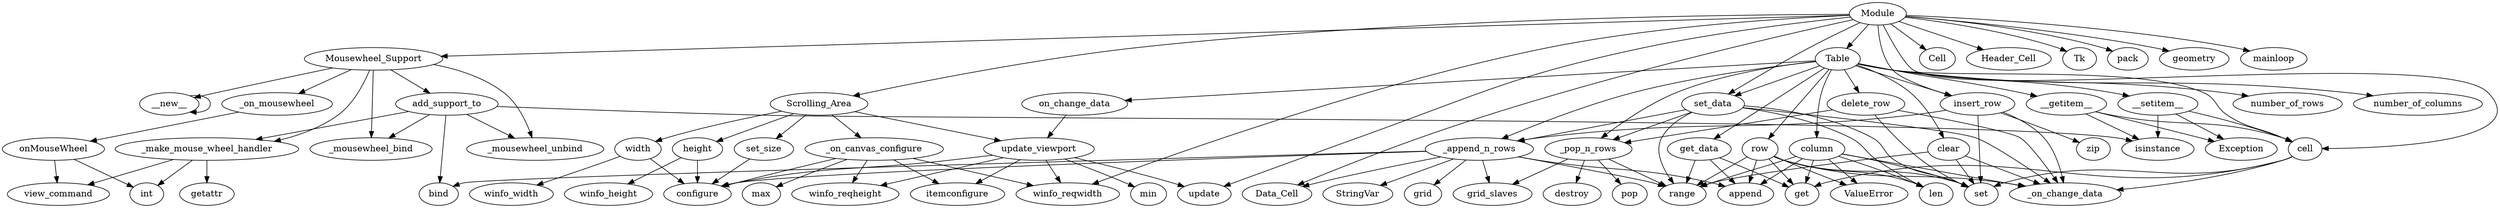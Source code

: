 digraph  {
__new__;
_on_mousewheel;
onMouseWheel;
_mousewheel_bind;
_mousewheel_unbind;
add_support_to;
_make_mouse_wheel_handler;
bind;
isinstance;
view_command;
int;
getattr;
width;
winfo_width;
configure;
height;
winfo_height;
set_size;
_on_canvas_configure;
max;
winfo_reqwidth;
winfo_reqheight;
itemconfigure;
update_viewport;
update;
min;
on_change_data;
_append_n_rows;
range;
StringVar;
append;
Data_Cell;
grid;
grid_slaves;
_pop_n_rows;
destroy;
pop;
set_data;
len;
set;
_on_change_data;
get_data;
get;
number_of_rows;
number_of_columns;
row;
ValueError;
column;
clear;
delete_row;
insert_row;
zip;
cell;
__getitem__;
Exception;
__setitem__;
Module;
Mousewheel_Support;
Scrolling_Area;
Cell;
Header_Cell;
Table;
Tk;
pack;
geometry;
mainloop;
__new__ -> __new__;
_on_mousewheel -> onMouseWheel;
onMouseWheel -> view_command;
onMouseWheel -> int;
add_support_to -> _make_mouse_wheel_handler;
add_support_to -> bind;
add_support_to -> _mousewheel_bind;
add_support_to -> _mousewheel_unbind;
add_support_to -> isinstance;
_make_mouse_wheel_handler -> getattr;
_make_mouse_wheel_handler -> view_command;
_make_mouse_wheel_handler -> int;
width -> winfo_width;
width -> configure;
height -> winfo_height;
height -> configure;
set_size -> configure;
_on_canvas_configure -> max;
_on_canvas_configure -> winfo_reqwidth;
_on_canvas_configure -> winfo_reqheight;
_on_canvas_configure -> configure;
_on_canvas_configure -> itemconfigure;
update_viewport -> update;
update_viewport -> winfo_reqwidth;
update_viewport -> winfo_reqheight;
update_viewport -> min;
update_viewport -> configure;
update_viewport -> itemconfigure;
on_change_data -> update_viewport;
_append_n_rows -> range;
_append_n_rows -> StringVar;
_append_n_rows -> append;
_append_n_rows -> Data_Cell;
_append_n_rows -> grid;
_append_n_rows -> grid_slaves;
_append_n_rows -> bind;
_append_n_rows -> configure;
_pop_n_rows -> range;
_pop_n_rows -> destroy;
_pop_n_rows -> grid_slaves;
_pop_n_rows -> pop;
set_data -> len;
set_data -> _pop_n_rows;
set_data -> _append_n_rows;
set_data -> range;
set_data -> set;
set_data -> _on_change_data;
get_data -> range;
get_data -> get;
get_data -> append;
row -> range;
row -> append;
row -> get;
row -> len;
row -> ValueError;
row -> set;
row -> _on_change_data;
column -> range;
column -> append;
column -> get;
column -> len;
column -> ValueError;
column -> set;
column -> _on_change_data;
clear -> range;
clear -> set;
clear -> _on_change_data;
delete_row -> set;
delete_row -> _pop_n_rows;
delete_row -> _on_change_data;
insert_row -> _append_n_rows;
insert_row -> set;
insert_row -> zip;
insert_row -> _on_change_data;
cell -> get;
cell -> set;
cell -> _on_change_data;
__getitem__ -> isinstance;
__getitem__ -> cell;
__getitem__ -> Exception;
__setitem__ -> isinstance;
__setitem__ -> cell;
__setitem__ -> Exception;
Module -> Mousewheel_Support;
Module -> Scrolling_Area;
Module -> Cell;
Module -> Data_Cell;
Module -> Header_Cell;
Module -> Table;
Module -> Tk;
Module -> pack;
Module -> set_data;
Module -> cell;
Module -> insert_row;
Module -> update;
Module -> geometry;
Module -> winfo_reqwidth;
Module -> mainloop;
Mousewheel_Support -> __new__;
Mousewheel_Support -> _on_mousewheel;
Mousewheel_Support -> _mousewheel_bind;
Mousewheel_Support -> _mousewheel_unbind;
Mousewheel_Support -> add_support_to;
Mousewheel_Support -> _make_mouse_wheel_handler;
Scrolling_Area -> width;
Scrolling_Area -> height;
Scrolling_Area -> set_size;
Scrolling_Area -> _on_canvas_configure;
Scrolling_Area -> update_viewport;
Table -> _append_n_rows;
Table -> _pop_n_rows;
Table -> set_data;
Table -> get_data;
Table -> number_of_rows;
Table -> number_of_columns;
Table -> row;
Table -> column;
Table -> clear;
Table -> delete_row;
Table -> insert_row;
Table -> cell;
Table -> __getitem__;
Table -> __setitem__;
Table -> on_change_data;
}

